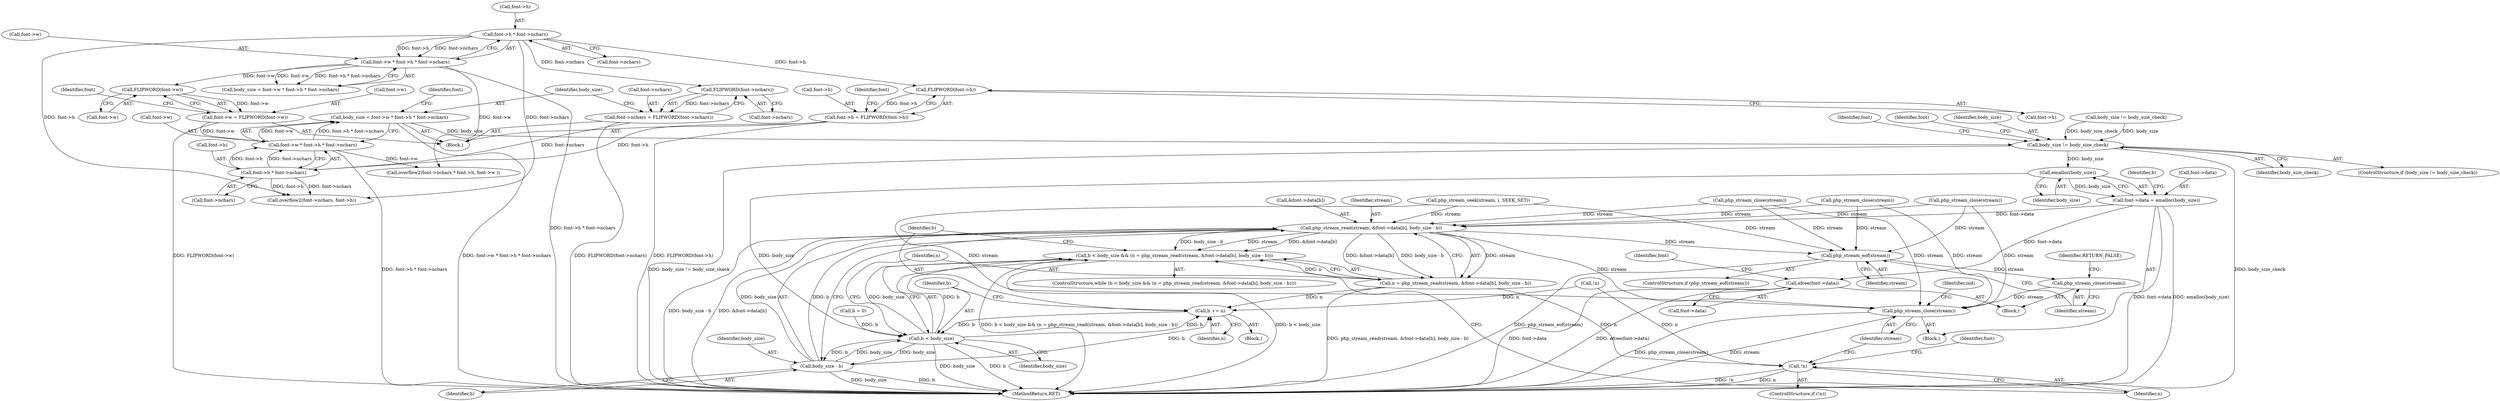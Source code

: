 digraph "0_php_4435b9142ff9813845d5c97ab29a5d637bedb257_1@integer" {
"1000252" [label="(Call,body_size = font->w * font->h * font->nchars)"];
"1000254" [label="(Call,font->w * font->h * font->nchars)"];
"1000228" [label="(Call,font->w = FLIPWORD(font->w))"];
"1000232" [label="(Call,FLIPWORD(font->w))"];
"1000212" [label="(Call,font->w * font->h * font->nchars)"];
"1000216" [label="(Call,font->h * font->nchars)"];
"1000258" [label="(Call,font->h * font->nchars)"];
"1000236" [label="(Call,font->h = FLIPWORD(font->h))"];
"1000240" [label="(Call,FLIPWORD(font->h))"];
"1000244" [label="(Call,font->nchars = FLIPWORD(font->nchars))"];
"1000248" [label="(Call,FLIPWORD(font->nchars))"];
"1000298" [label="(Call,body_size != body_size_check)"];
"1000311" [label="(Call,emalloc(body_size))"];
"1000307" [label="(Call,font->data = emalloc(body_size))"];
"1000323" [label="(Call,php_stream_read(stream, &font->data[b], body_size - b))"];
"1000317" [label="(Call,b < body_size && (n = php_stream_read(stream, &font->data[b], body_size - b)))"];
"1000321" [label="(Call,n = php_stream_read(stream, &font->data[b], body_size - b))"];
"1000335" [label="(Call,b += n)"];
"1000318" [label="(Call,b < body_size)"];
"1000331" [label="(Call,body_size - b)"];
"1000339" [label="(Call,!n)"];
"1000349" [label="(Call,php_stream_eof(stream))"];
"1000354" [label="(Call,php_stream_close(stream))"];
"1000357" [label="(Call,php_stream_close(stream))"];
"1000342" [label="(Call,efree(font->data))"];
"1000249" [label="(Call,font->nchars)"];
"1000357" [label="(Call,php_stream_close(stream))"];
"1000245" [label="(Call,font->nchars)"];
"1000320" [label="(Identifier,body_size)"];
"1000303" [label="(Identifier,font)"];
"1000213" [label="(Call,font->w)"];
"1000280" [label="(Call,overflow2(font->nchars * font->h, font->w ))"];
"1000360" [label="(Identifier,ind)"];
"1000232" [label="(Call,FLIPWORD(font->w))"];
"1000266" [label="(Call,overflow2(font->nchars, font->h))"];
"1000297" [label="(ControlStructure,if (body_size != body_size_check))"];
"1000229" [label="(Call,font->w)"];
"1000254" [label="(Call,font->w * font->h * font->nchars)"];
"1000304" [label="(Call,php_stream_close(stream))"];
"1000312" [label="(Identifier,body_size)"];
"1000349" [label="(Call,php_stream_eof(stream))"];
"1000344" [label="(Identifier,font)"];
"1000212" [label="(Call,font->w * font->h * font->nchars)"];
"1000356" [label="(Identifier,RETURN_FALSE)"];
"1000228" [label="(Call,font->w = FLIPWORD(font->w))"];
"1000361" [label="(MethodReturn,RET)"];
"1000300" [label="(Identifier,body_size_check)"];
"1000104" [label="(Block,)"];
"1000340" [label="(Identifier,n)"];
"1000294" [label="(Call,php_stream_close(stream))"];
"1000339" [label="(Call,!n)"];
"1000236" [label="(Call,font->h = FLIPWORD(font->h))"];
"1000309" [label="(Identifier,font)"];
"1000299" [label="(Identifier,body_size)"];
"1000318" [label="(Call,b < body_size)"];
"1000323" [label="(Call,php_stream_read(stream, &font->data[b], body_size - b))"];
"1000350" [label="(Identifier,stream)"];
"1000307" [label="(Call,font->data = emalloc(body_size))"];
"1000233" [label="(Call,font->w)"];
"1000343" [label="(Call,font->data)"];
"1000313" [label="(Call,b = 0)"];
"1000259" [label="(Call,font->h)"];
"1000244" [label="(Call,font->nchars = FLIPWORD(font->nchars))"];
"1000332" [label="(Identifier,body_size)"];
"1000237" [label="(Call,font->h)"];
"1000298" [label="(Call,body_size != body_size_check)"];
"1000333" [label="(Identifier,b)"];
"1000342" [label="(Call,efree(font->data))"];
"1000268" [label="(Identifier,font)"];
"1000217" [label="(Call,font->h)"];
"1000240" [label="(Call,FLIPWORD(font->h))"];
"1000224" [label="(Call,body_size != body_size_check)"];
"1000324" [label="(Identifier,stream)"];
"1000354" [label="(Call,php_stream_close(stream))"];
"1000311" [label="(Call,emalloc(body_size))"];
"1000317" [label="(Call,b < body_size && (n = php_stream_read(stream, &font->data[b], body_size - b)))"];
"1000358" [label="(Identifier,stream)"];
"1000314" [label="(Identifier,b)"];
"1000338" [label="(ControlStructure,if (!n))"];
"1000348" [label="(ControlStructure,if (php_stream_eof(stream)))"];
"1000322" [label="(Identifier,n)"];
"1000206" [label="(Call,php_stream_seek(stream, i, SEEK_SET))"];
"1000220" [label="(Call,font->nchars)"];
"1000325" [label="(Call,&font->data[b])"];
"1000253" [label="(Identifier,body_size)"];
"1000248" [label="(Call,FLIPWORD(font->nchars))"];
"1000246" [label="(Identifier,font)"];
"1000331" [label="(Call,body_size - b)"];
"1000216" [label="(Call,font->h * font->nchars)"];
"1000334" [label="(Block,)"];
"1000262" [label="(Call,font->nchars)"];
"1000210" [label="(Call,body_size = font->w * font->h * font->nchars)"];
"1000258" [label="(Call,font->h * font->nchars)"];
"1000178" [label="(Call,!n)"];
"1000341" [label="(Block,)"];
"1000241" [label="(Call,font->h)"];
"1000238" [label="(Identifier,font)"];
"1000347" [label="(Identifier,font)"];
"1000227" [label="(Block,)"];
"1000308" [label="(Call,font->data)"];
"1000335" [label="(Call,b += n)"];
"1000337" [label="(Identifier,n)"];
"1000355" [label="(Identifier,stream)"];
"1000316" [label="(ControlStructure,while (b < body_size && (n = php_stream_read(stream, &font->data[b], body_size - b))))"];
"1000321" [label="(Call,n = php_stream_read(stream, &font->data[b], body_size - b))"];
"1000319" [label="(Identifier,b)"];
"1000252" [label="(Call,body_size = font->w * font->h * font->nchars)"];
"1000336" [label="(Identifier,b)"];
"1000276" [label="(Call,php_stream_close(stream))"];
"1000255" [label="(Call,font->w)"];
"1000252" -> "1000227"  [label="AST: "];
"1000252" -> "1000254"  [label="CFG: "];
"1000253" -> "1000252"  [label="AST: "];
"1000254" -> "1000252"  [label="AST: "];
"1000268" -> "1000252"  [label="CFG: "];
"1000252" -> "1000361"  [label="DDG: font->w * font->h * font->nchars"];
"1000254" -> "1000252"  [label="DDG: font->w"];
"1000254" -> "1000252"  [label="DDG: font->h * font->nchars"];
"1000252" -> "1000298"  [label="DDG: body_size"];
"1000254" -> "1000258"  [label="CFG: "];
"1000255" -> "1000254"  [label="AST: "];
"1000258" -> "1000254"  [label="AST: "];
"1000254" -> "1000361"  [label="DDG: font->h * font->nchars"];
"1000228" -> "1000254"  [label="DDG: font->w"];
"1000258" -> "1000254"  [label="DDG: font->h"];
"1000258" -> "1000254"  [label="DDG: font->nchars"];
"1000254" -> "1000280"  [label="DDG: font->w"];
"1000228" -> "1000227"  [label="AST: "];
"1000228" -> "1000232"  [label="CFG: "];
"1000229" -> "1000228"  [label="AST: "];
"1000232" -> "1000228"  [label="AST: "];
"1000238" -> "1000228"  [label="CFG: "];
"1000228" -> "1000361"  [label="DDG: FLIPWORD(font->w)"];
"1000232" -> "1000228"  [label="DDG: font->w"];
"1000232" -> "1000233"  [label="CFG: "];
"1000233" -> "1000232"  [label="AST: "];
"1000212" -> "1000232"  [label="DDG: font->w"];
"1000212" -> "1000210"  [label="AST: "];
"1000212" -> "1000216"  [label="CFG: "];
"1000213" -> "1000212"  [label="AST: "];
"1000216" -> "1000212"  [label="AST: "];
"1000210" -> "1000212"  [label="CFG: "];
"1000212" -> "1000361"  [label="DDG: font->h * font->nchars"];
"1000212" -> "1000210"  [label="DDG: font->w"];
"1000212" -> "1000210"  [label="DDG: font->h * font->nchars"];
"1000216" -> "1000212"  [label="DDG: font->h"];
"1000216" -> "1000212"  [label="DDG: font->nchars"];
"1000212" -> "1000280"  [label="DDG: font->w"];
"1000216" -> "1000220"  [label="CFG: "];
"1000217" -> "1000216"  [label="AST: "];
"1000220" -> "1000216"  [label="AST: "];
"1000216" -> "1000240"  [label="DDG: font->h"];
"1000216" -> "1000248"  [label="DDG: font->nchars"];
"1000216" -> "1000266"  [label="DDG: font->nchars"];
"1000216" -> "1000266"  [label="DDG: font->h"];
"1000258" -> "1000262"  [label="CFG: "];
"1000259" -> "1000258"  [label="AST: "];
"1000262" -> "1000258"  [label="AST: "];
"1000236" -> "1000258"  [label="DDG: font->h"];
"1000244" -> "1000258"  [label="DDG: font->nchars"];
"1000258" -> "1000266"  [label="DDG: font->nchars"];
"1000258" -> "1000266"  [label="DDG: font->h"];
"1000236" -> "1000227"  [label="AST: "];
"1000236" -> "1000240"  [label="CFG: "];
"1000237" -> "1000236"  [label="AST: "];
"1000240" -> "1000236"  [label="AST: "];
"1000246" -> "1000236"  [label="CFG: "];
"1000236" -> "1000361"  [label="DDG: FLIPWORD(font->h)"];
"1000240" -> "1000236"  [label="DDG: font->h"];
"1000240" -> "1000241"  [label="CFG: "];
"1000241" -> "1000240"  [label="AST: "];
"1000244" -> "1000227"  [label="AST: "];
"1000244" -> "1000248"  [label="CFG: "];
"1000245" -> "1000244"  [label="AST: "];
"1000248" -> "1000244"  [label="AST: "];
"1000253" -> "1000244"  [label="CFG: "];
"1000244" -> "1000361"  [label="DDG: FLIPWORD(font->nchars)"];
"1000248" -> "1000244"  [label="DDG: font->nchars"];
"1000248" -> "1000249"  [label="CFG: "];
"1000249" -> "1000248"  [label="AST: "];
"1000298" -> "1000297"  [label="AST: "];
"1000298" -> "1000300"  [label="CFG: "];
"1000299" -> "1000298"  [label="AST: "];
"1000300" -> "1000298"  [label="AST: "];
"1000303" -> "1000298"  [label="CFG: "];
"1000309" -> "1000298"  [label="CFG: "];
"1000298" -> "1000361"  [label="DDG: body_size != body_size_check"];
"1000298" -> "1000361"  [label="DDG: body_size_check"];
"1000224" -> "1000298"  [label="DDG: body_size"];
"1000224" -> "1000298"  [label="DDG: body_size_check"];
"1000298" -> "1000311"  [label="DDG: body_size"];
"1000311" -> "1000307"  [label="AST: "];
"1000311" -> "1000312"  [label="CFG: "];
"1000312" -> "1000311"  [label="AST: "];
"1000307" -> "1000311"  [label="CFG: "];
"1000311" -> "1000307"  [label="DDG: body_size"];
"1000311" -> "1000318"  [label="DDG: body_size"];
"1000307" -> "1000104"  [label="AST: "];
"1000308" -> "1000307"  [label="AST: "];
"1000314" -> "1000307"  [label="CFG: "];
"1000307" -> "1000361"  [label="DDG: emalloc(body_size)"];
"1000307" -> "1000361"  [label="DDG: font->data"];
"1000307" -> "1000323"  [label="DDG: font->data"];
"1000307" -> "1000342"  [label="DDG: font->data"];
"1000323" -> "1000321"  [label="AST: "];
"1000323" -> "1000331"  [label="CFG: "];
"1000324" -> "1000323"  [label="AST: "];
"1000325" -> "1000323"  [label="AST: "];
"1000331" -> "1000323"  [label="AST: "];
"1000321" -> "1000323"  [label="CFG: "];
"1000323" -> "1000361"  [label="DDG: body_size - b"];
"1000323" -> "1000361"  [label="DDG: &font->data[b]"];
"1000323" -> "1000317"  [label="DDG: stream"];
"1000323" -> "1000317"  [label="DDG: &font->data[b]"];
"1000323" -> "1000317"  [label="DDG: body_size - b"];
"1000323" -> "1000321"  [label="DDG: stream"];
"1000323" -> "1000321"  [label="DDG: &font->data[b]"];
"1000323" -> "1000321"  [label="DDG: body_size - b"];
"1000304" -> "1000323"  [label="DDG: stream"];
"1000206" -> "1000323"  [label="DDG: stream"];
"1000276" -> "1000323"  [label="DDG: stream"];
"1000294" -> "1000323"  [label="DDG: stream"];
"1000331" -> "1000323"  [label="DDG: body_size"];
"1000331" -> "1000323"  [label="DDG: b"];
"1000323" -> "1000349"  [label="DDG: stream"];
"1000323" -> "1000357"  [label="DDG: stream"];
"1000317" -> "1000316"  [label="AST: "];
"1000317" -> "1000318"  [label="CFG: "];
"1000317" -> "1000321"  [label="CFG: "];
"1000318" -> "1000317"  [label="AST: "];
"1000321" -> "1000317"  [label="AST: "];
"1000336" -> "1000317"  [label="CFG: "];
"1000340" -> "1000317"  [label="CFG: "];
"1000317" -> "1000361"  [label="DDG: b < body_size"];
"1000317" -> "1000361"  [label="DDG: b < body_size && (n = php_stream_read(stream, &font->data[b], body_size - b))"];
"1000318" -> "1000317"  [label="DDG: b"];
"1000318" -> "1000317"  [label="DDG: body_size"];
"1000321" -> "1000317"  [label="DDG: n"];
"1000322" -> "1000321"  [label="AST: "];
"1000321" -> "1000361"  [label="DDG: php_stream_read(stream, &font->data[b], body_size - b)"];
"1000321" -> "1000335"  [label="DDG: n"];
"1000321" -> "1000339"  [label="DDG: n"];
"1000335" -> "1000334"  [label="AST: "];
"1000335" -> "1000337"  [label="CFG: "];
"1000336" -> "1000335"  [label="AST: "];
"1000337" -> "1000335"  [label="AST: "];
"1000319" -> "1000335"  [label="CFG: "];
"1000335" -> "1000318"  [label="DDG: b"];
"1000178" -> "1000335"  [label="DDG: n"];
"1000331" -> "1000335"  [label="DDG: b"];
"1000318" -> "1000335"  [label="DDG: b"];
"1000318" -> "1000320"  [label="CFG: "];
"1000319" -> "1000318"  [label="AST: "];
"1000320" -> "1000318"  [label="AST: "];
"1000322" -> "1000318"  [label="CFG: "];
"1000318" -> "1000361"  [label="DDG: b"];
"1000318" -> "1000361"  [label="DDG: body_size"];
"1000313" -> "1000318"  [label="DDG: b"];
"1000331" -> "1000318"  [label="DDG: body_size"];
"1000318" -> "1000331"  [label="DDG: body_size"];
"1000318" -> "1000331"  [label="DDG: b"];
"1000331" -> "1000333"  [label="CFG: "];
"1000332" -> "1000331"  [label="AST: "];
"1000333" -> "1000331"  [label="AST: "];
"1000331" -> "1000361"  [label="DDG: b"];
"1000331" -> "1000361"  [label="DDG: body_size"];
"1000339" -> "1000338"  [label="AST: "];
"1000339" -> "1000340"  [label="CFG: "];
"1000340" -> "1000339"  [label="AST: "];
"1000344" -> "1000339"  [label="CFG: "];
"1000358" -> "1000339"  [label="CFG: "];
"1000339" -> "1000361"  [label="DDG: !n"];
"1000339" -> "1000361"  [label="DDG: n"];
"1000178" -> "1000339"  [label="DDG: n"];
"1000349" -> "1000348"  [label="AST: "];
"1000349" -> "1000350"  [label="CFG: "];
"1000350" -> "1000349"  [label="AST: "];
"1000355" -> "1000349"  [label="CFG: "];
"1000349" -> "1000361"  [label="DDG: php_stream_eof(stream)"];
"1000304" -> "1000349"  [label="DDG: stream"];
"1000206" -> "1000349"  [label="DDG: stream"];
"1000276" -> "1000349"  [label="DDG: stream"];
"1000294" -> "1000349"  [label="DDG: stream"];
"1000349" -> "1000354"  [label="DDG: stream"];
"1000354" -> "1000341"  [label="AST: "];
"1000354" -> "1000355"  [label="CFG: "];
"1000355" -> "1000354"  [label="AST: "];
"1000356" -> "1000354"  [label="CFG: "];
"1000354" -> "1000357"  [label="DDG: stream"];
"1000357" -> "1000104"  [label="AST: "];
"1000357" -> "1000358"  [label="CFG: "];
"1000358" -> "1000357"  [label="AST: "];
"1000360" -> "1000357"  [label="CFG: "];
"1000357" -> "1000361"  [label="DDG: php_stream_close(stream)"];
"1000357" -> "1000361"  [label="DDG: stream"];
"1000304" -> "1000357"  [label="DDG: stream"];
"1000206" -> "1000357"  [label="DDG: stream"];
"1000276" -> "1000357"  [label="DDG: stream"];
"1000294" -> "1000357"  [label="DDG: stream"];
"1000342" -> "1000341"  [label="AST: "];
"1000342" -> "1000343"  [label="CFG: "];
"1000343" -> "1000342"  [label="AST: "];
"1000347" -> "1000342"  [label="CFG: "];
"1000342" -> "1000361"  [label="DDG: font->data"];
"1000342" -> "1000361"  [label="DDG: efree(font->data)"];
}
